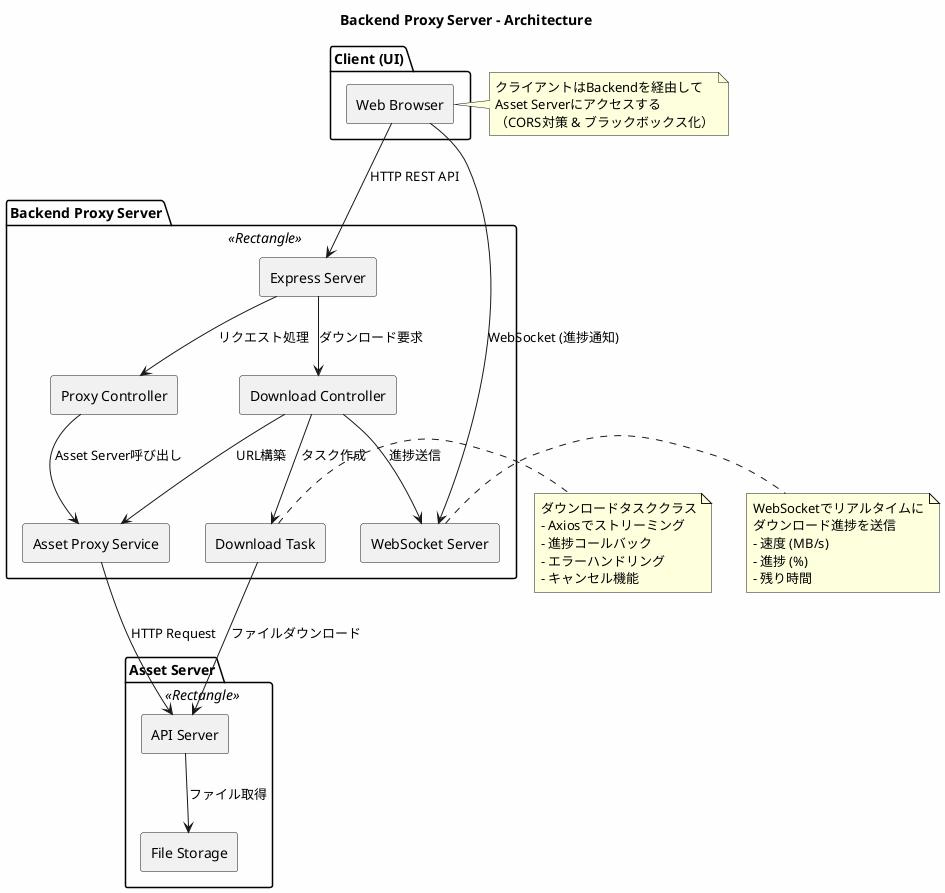 @startuml Backend Architecture

!define RECTANGLE class

skinparam backgroundColor #FEFEFE
skinparam componentStyle rectangle

title Backend Proxy Server - Architecture

package "Client (UI)" {
  [Web Browser] as Browser
}

package "Backend Proxy Server" <<Rectangle>> {
  [Express Server] as Express
  [WebSocket Server] as WS
  [Proxy Controller] as ProxyCtrl
  [Download Controller] as DownloadCtrl
  [Asset Proxy Service] as AssetProxy
  [Download Task] as DownloadTask
}

package "Asset Server" <<Rectangle>> {
  [API Server] as AssetAPI
  [File Storage] as Storage
}

Browser --> Express : HTTP REST API
Browser --> WS : WebSocket (進捗通知)

Express --> ProxyCtrl : リクエスト処理
Express --> DownloadCtrl : ダウンロード要求

ProxyCtrl --> AssetProxy : Asset Server呼び出し
DownloadCtrl --> AssetProxy : URL構築
DownloadCtrl --> DownloadTask : タスク作成
DownloadCtrl --> WS : 進捗送信

AssetProxy --> AssetAPI : HTTP Request
DownloadTask --> AssetAPI : ファイルダウンロード
AssetAPI --> Storage : ファイル取得

note right of Browser
  クライアントはBackendを経由して
  Asset Serverにアクセスする
  （CORS対策 & ブラックボックス化）
end note

note right of WS
  WebSocketでリアルタイムに
  ダウンロード進捗を送信
  - 速度 (MB/s)
  - 進捗 (%)
  - 残り時間
end note

note right of DownloadTask
  ダウンロードタスククラス
  - Axiosでストリーミング
  - 進捗コールバック
  - エラーハンドリング
  - キャンセル機能
end note

@enduml
